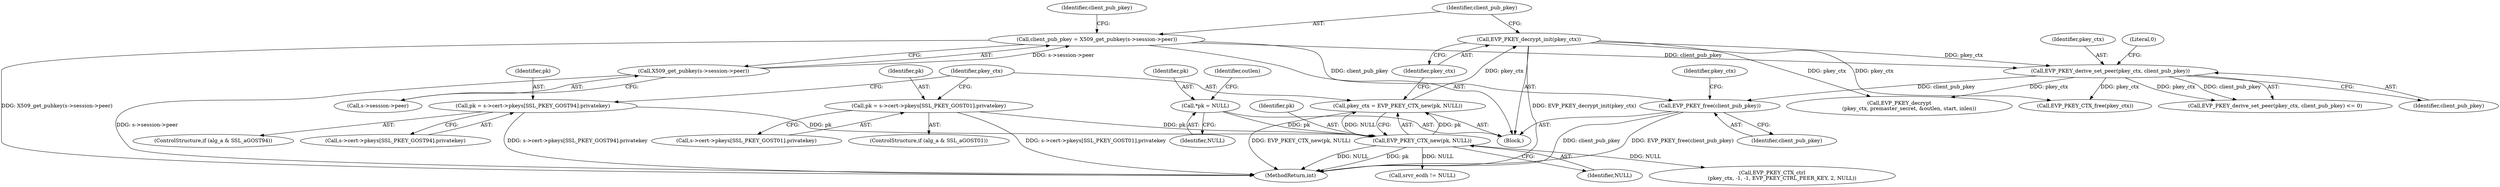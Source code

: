 digraph "0_openssl_3c66a669dfc7b3792f7af0758ea26fe8502ce70c@API" {
"1002115" [label="(Call,EVP_PKEY_free(client_pub_pkey))"];
"1002009" [label="(Call,client_pub_pkey = X509_get_pubkey(s->session->peer))"];
"1002011" [label="(Call,X509_get_pubkey(s->session->peer))"];
"1002022" [label="(Call,EVP_PKEY_derive_set_peer(pkey_ctx, client_pub_pkey))"];
"1002007" [label="(Call,EVP_PKEY_decrypt_init(pkey_ctx))"];
"1002002" [label="(Call,pkey_ctx = EVP_PKEY_CTX_new(pk, NULL))"];
"1002004" [label="(Call,EVP_PKEY_CTX_new(pk, NULL))"];
"1001991" [label="(Call,pk = s->cert->pkeys[SSL_PKEY_GOST01].privatekey)"];
"1001946" [label="(Call,*pk = NULL)"];
"1001975" [label="(Call,pk = s->cert->pkeys[SSL_PKEY_GOST94].privatekey)"];
"1002097" [label="(Call,EVP_PKEY_CTX_ctrl\n            (pkey_ctx, -1, -1, EVP_PKEY_CTRL_PEER_KEY, 2, NULL))"];
"1002010" [label="(Identifier,client_pub_pkey)"];
"1002117" [label="(Call,EVP_PKEY_CTX_free(pkey_ctx))"];
"1001948" [label="(Identifier,NULL)"];
"1002116" [label="(Identifier,client_pub_pkey)"];
"1002007" [label="(Call,EVP_PKEY_decrypt_init(pkey_ctx))"];
"1001993" [label="(Call,s->cert->pkeys[SSL_PKEY_GOST01].privatekey)"];
"1002115" [label="(Call,EVP_PKEY_free(client_pub_pkey))"];
"1002003" [label="(Identifier,pkey_ctx)"];
"1002023" [label="(Identifier,pkey_ctx)"];
"1002006" [label="(Identifier,NULL)"];
"1002018" [label="(Identifier,client_pub_pkey)"];
"1002147" [label="(Call,srvr_ecdh != NULL)"];
"1001975" [label="(Call,pk = s->cert->pkeys[SSL_PKEY_GOST94].privatekey)"];
"1002063" [label="(Call,EVP_PKEY_decrypt\n            (pkey_ctx, premaster_secret, &outlen, start, inlen))"];
"1002025" [label="(Literal,0)"];
"1002008" [label="(Identifier,pkey_ctx)"];
"1001987" [label="(ControlStructure,if (alg_a & SSL_aGOST01))"];
"1002118" [label="(Identifier,pkey_ctx)"];
"1001991" [label="(Call,pk = s->cert->pkeys[SSL_PKEY_GOST01].privatekey)"];
"1002012" [label="(Call,s->session->peer)"];
"1002162" [label="(MethodReturn,int)"];
"1002005" [label="(Identifier,pk)"];
"1002022" [label="(Call,EVP_PKEY_derive_set_peer(pkey_ctx, client_pub_pkey))"];
"1001977" [label="(Call,s->cert->pkeys[SSL_PKEY_GOST94].privatekey)"];
"1002002" [label="(Call,pkey_ctx = EVP_PKEY_CTX_new(pk, NULL))"];
"1002004" [label="(Call,EVP_PKEY_CTX_new(pk, NULL))"];
"1002009" [label="(Call,client_pub_pkey = X509_get_pubkey(s->session->peer))"];
"1001947" [label="(Identifier,pk)"];
"1001946" [label="(Call,*pk = NULL)"];
"1001953" [label="(Identifier,outlen)"];
"1001976" [label="(Identifier,pk)"];
"1002011" [label="(Call,X509_get_pubkey(s->session->peer))"];
"1001935" [label="(Block,)"];
"1001992" [label="(Identifier,pk)"];
"1001971" [label="(ControlStructure,if (alg_a & SSL_aGOST94))"];
"1002024" [label="(Identifier,client_pub_pkey)"];
"1002021" [label="(Call,EVP_PKEY_derive_set_peer(pkey_ctx, client_pub_pkey) <= 0)"];
"1002115" -> "1001935"  [label="AST: "];
"1002115" -> "1002116"  [label="CFG: "];
"1002116" -> "1002115"  [label="AST: "];
"1002118" -> "1002115"  [label="CFG: "];
"1002115" -> "1002162"  [label="DDG: client_pub_pkey"];
"1002115" -> "1002162"  [label="DDG: EVP_PKEY_free(client_pub_pkey)"];
"1002009" -> "1002115"  [label="DDG: client_pub_pkey"];
"1002022" -> "1002115"  [label="DDG: client_pub_pkey"];
"1002009" -> "1001935"  [label="AST: "];
"1002009" -> "1002011"  [label="CFG: "];
"1002010" -> "1002009"  [label="AST: "];
"1002011" -> "1002009"  [label="AST: "];
"1002018" -> "1002009"  [label="CFG: "];
"1002009" -> "1002162"  [label="DDG: X509_get_pubkey(s->session->peer)"];
"1002011" -> "1002009"  [label="DDG: s->session->peer"];
"1002009" -> "1002022"  [label="DDG: client_pub_pkey"];
"1002011" -> "1002012"  [label="CFG: "];
"1002012" -> "1002011"  [label="AST: "];
"1002011" -> "1002162"  [label="DDG: s->session->peer"];
"1002022" -> "1002021"  [label="AST: "];
"1002022" -> "1002024"  [label="CFG: "];
"1002023" -> "1002022"  [label="AST: "];
"1002024" -> "1002022"  [label="AST: "];
"1002025" -> "1002022"  [label="CFG: "];
"1002022" -> "1002021"  [label="DDG: pkey_ctx"];
"1002022" -> "1002021"  [label="DDG: client_pub_pkey"];
"1002007" -> "1002022"  [label="DDG: pkey_ctx"];
"1002022" -> "1002063"  [label="DDG: pkey_ctx"];
"1002022" -> "1002117"  [label="DDG: pkey_ctx"];
"1002007" -> "1001935"  [label="AST: "];
"1002007" -> "1002008"  [label="CFG: "];
"1002008" -> "1002007"  [label="AST: "];
"1002010" -> "1002007"  [label="CFG: "];
"1002007" -> "1002162"  [label="DDG: EVP_PKEY_decrypt_init(pkey_ctx)"];
"1002002" -> "1002007"  [label="DDG: pkey_ctx"];
"1002007" -> "1002063"  [label="DDG: pkey_ctx"];
"1002007" -> "1002117"  [label="DDG: pkey_ctx"];
"1002002" -> "1001935"  [label="AST: "];
"1002002" -> "1002004"  [label="CFG: "];
"1002003" -> "1002002"  [label="AST: "];
"1002004" -> "1002002"  [label="AST: "];
"1002008" -> "1002002"  [label="CFG: "];
"1002002" -> "1002162"  [label="DDG: EVP_PKEY_CTX_new(pk, NULL)"];
"1002004" -> "1002002"  [label="DDG: pk"];
"1002004" -> "1002002"  [label="DDG: NULL"];
"1002004" -> "1002006"  [label="CFG: "];
"1002005" -> "1002004"  [label="AST: "];
"1002006" -> "1002004"  [label="AST: "];
"1002004" -> "1002162"  [label="DDG: NULL"];
"1002004" -> "1002162"  [label="DDG: pk"];
"1001991" -> "1002004"  [label="DDG: pk"];
"1001946" -> "1002004"  [label="DDG: pk"];
"1001975" -> "1002004"  [label="DDG: pk"];
"1002004" -> "1002097"  [label="DDG: NULL"];
"1002004" -> "1002147"  [label="DDG: NULL"];
"1001991" -> "1001987"  [label="AST: "];
"1001991" -> "1001993"  [label="CFG: "];
"1001992" -> "1001991"  [label="AST: "];
"1001993" -> "1001991"  [label="AST: "];
"1002003" -> "1001991"  [label="CFG: "];
"1001991" -> "1002162"  [label="DDG: s->cert->pkeys[SSL_PKEY_GOST01].privatekey"];
"1001946" -> "1001935"  [label="AST: "];
"1001946" -> "1001948"  [label="CFG: "];
"1001947" -> "1001946"  [label="AST: "];
"1001948" -> "1001946"  [label="AST: "];
"1001953" -> "1001946"  [label="CFG: "];
"1001975" -> "1001971"  [label="AST: "];
"1001975" -> "1001977"  [label="CFG: "];
"1001976" -> "1001975"  [label="AST: "];
"1001977" -> "1001975"  [label="AST: "];
"1002003" -> "1001975"  [label="CFG: "];
"1001975" -> "1002162"  [label="DDG: s->cert->pkeys[SSL_PKEY_GOST94].privatekey"];
}
